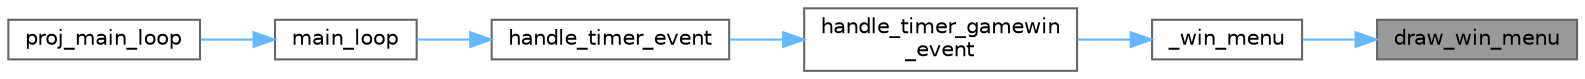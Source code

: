 digraph "draw_win_menu"
{
 // LATEX_PDF_SIZE
  bgcolor="transparent";
  edge [fontname=Helvetica,fontsize=10,labelfontname=Helvetica,labelfontsize=10];
  node [fontname=Helvetica,fontsize=10,shape=box,height=0.2,width=0.4];
  rankdir="RL";
  Node1 [label="draw_win_menu",height=0.2,width=0.4,color="gray40", fillcolor="grey60", style="filled", fontcolor="black",tooltip="This function displays the \"win menu\" image on the screen."];
  Node1 -> Node2 [dir="back",color="steelblue1",style="solid"];
  Node2 [label="_win_menu",height=0.2,width=0.4,color="grey40", fillcolor="white", style="filled",URL="$game__state_8c.html#a424898e501816d36dbc33937ca44696a",tooltip="This function calls the specific draw function to draw the win menu."];
  Node2 -> Node3 [dir="back",color="steelblue1",style="solid"];
  Node3 [label="handle_timer_gamewin\l_event",height=0.2,width=0.4,color="grey40", fillcolor="white", style="filled",URL="$timer__event__handler_8c.html#a955843ddc25192b0d7a2cc24ae0b69f8",tooltip="This function updates the game state and performs necessary actions based on the timer event when the..."];
  Node3 -> Node4 [dir="back",color="steelblue1",style="solid"];
  Node4 [label="handle_timer_event",height=0.2,width=0.4,color="grey40", fillcolor="white", style="filled",URL="$timer__event__handler_8c.html#af11116ed560ac78b44861167288f492c",tooltip="This function handles timer events."];
  Node4 -> Node5 [dir="back",color="steelblue1",style="solid"];
  Node5 [label="main_loop",height=0.2,width=0.4,color="grey40", fillcolor="white", style="filled",URL="$int__manager_8c.html#a24285aea4a27f96c321b2628788e9a57",tooltip="Main loop of the system. This function enters the main loop of the system and continuously waits for ..."];
  Node5 -> Node6 [dir="back",color="steelblue1",style="solid"];
  Node6 [label="proj_main_loop",height=0.2,width=0.4,color="grey40", fillcolor="white", style="filled",URL="$main_8c.html#a2a16f651eccbd248e1ad3b3b924b143b",tooltip=" "];
}
